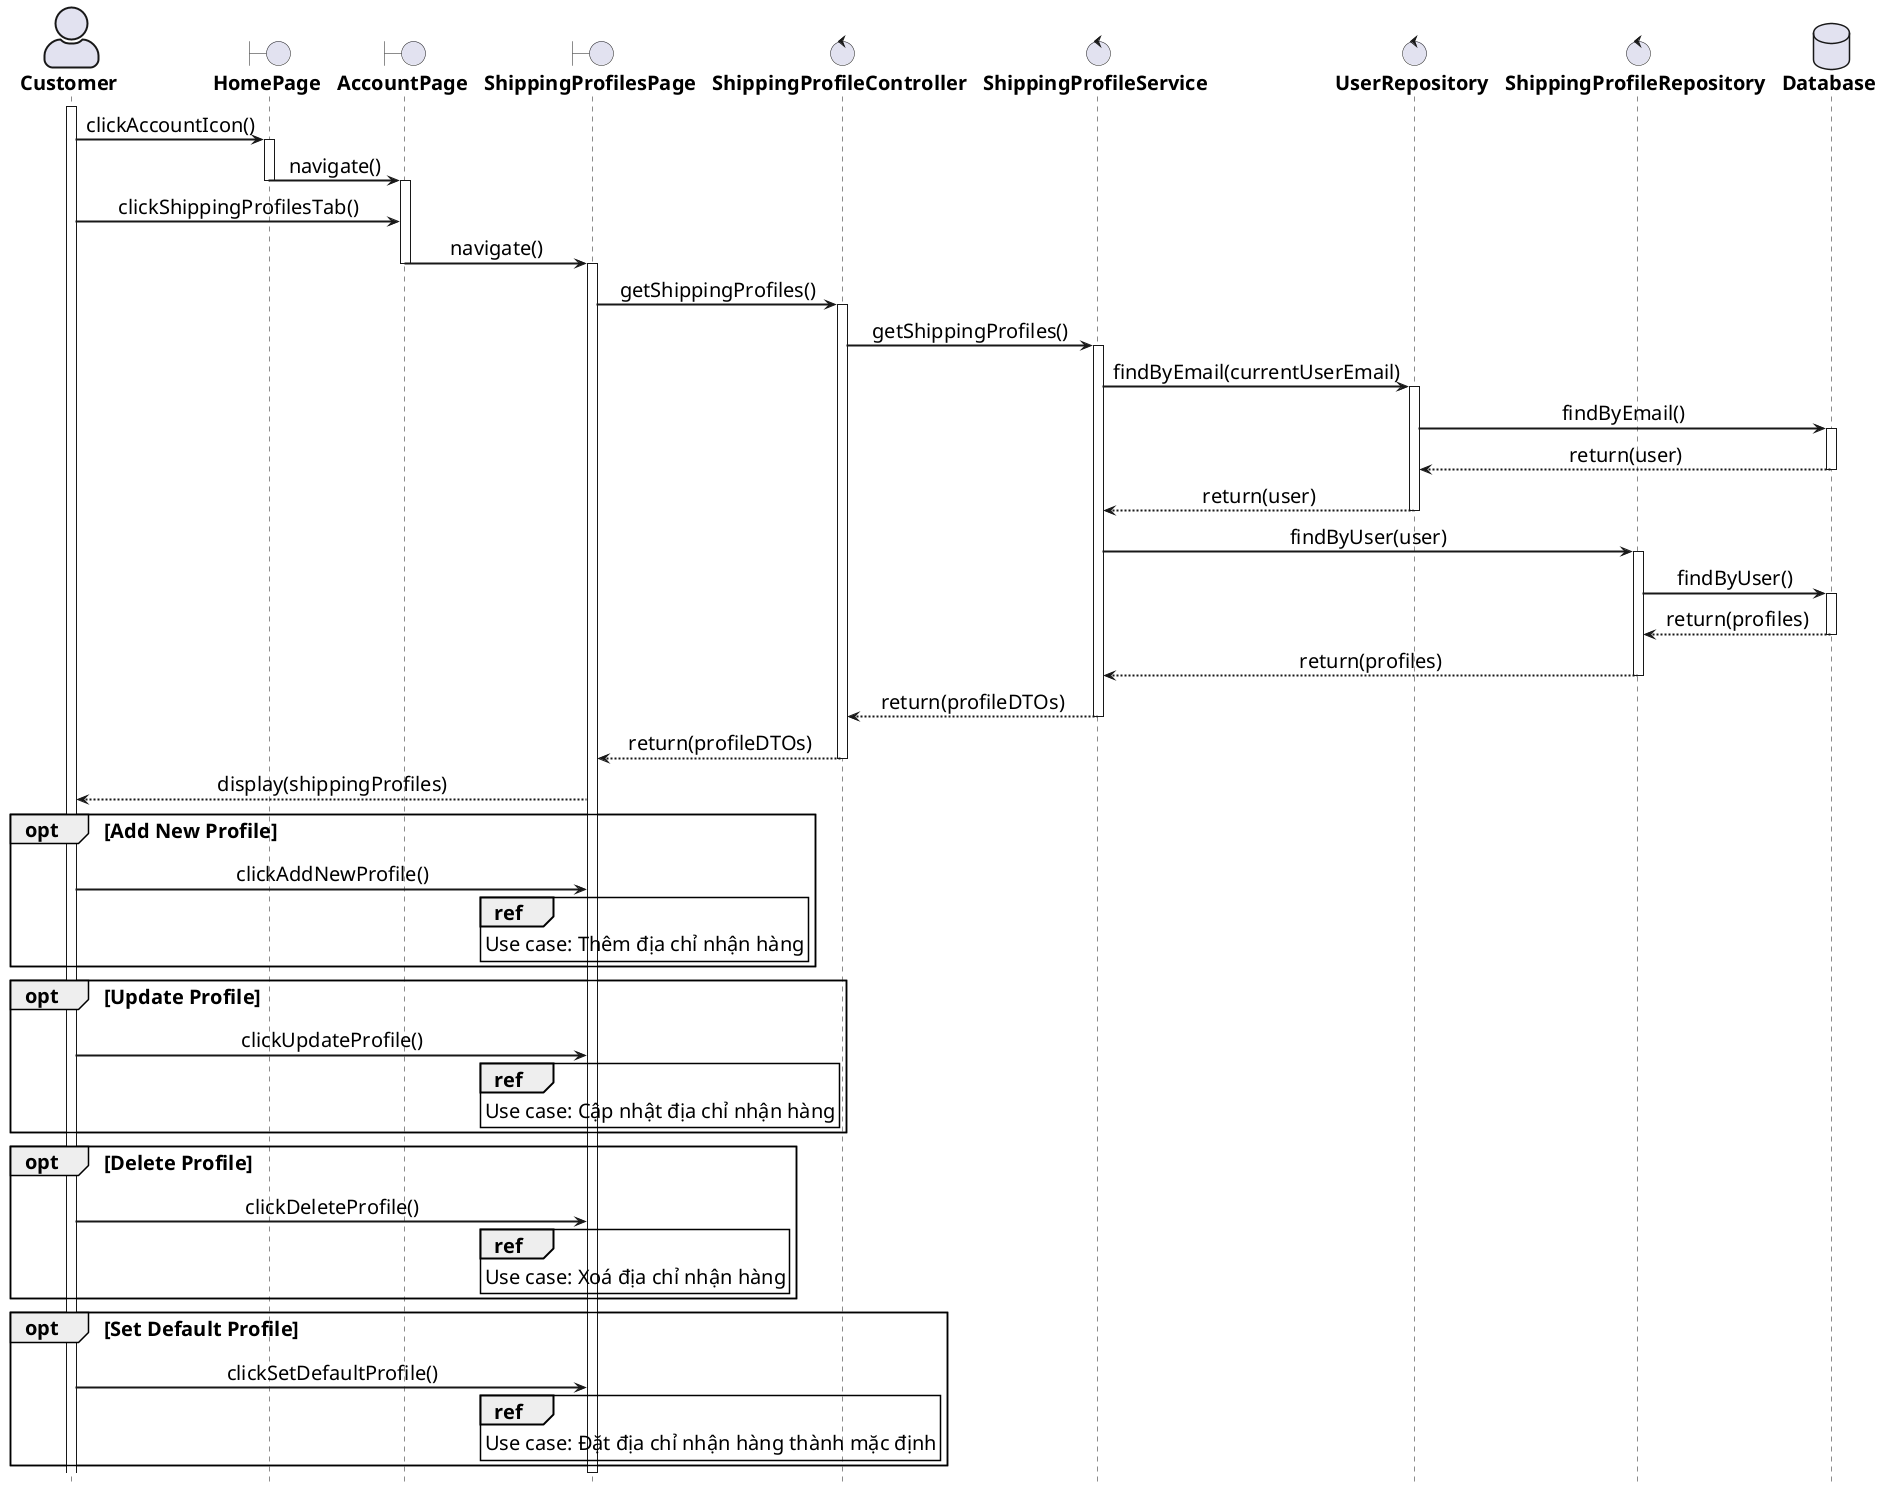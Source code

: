 @startuml

' General configuration
skinparam defaultFontSize 20
skinparam sequenceMessageAlign center

' Actor style configuration
skinparam actorStyle awesome

' Arrow and border thickness configuration
skinparam {
    ArrowThickness 2
    ParticipantBorderThickness 2
    ActorBorderThickness 2
    LifeLineBorderThickness 2
    ActivationBorderThickness 2
}

' Life line color configuration
skinparam LifeLineBorderColor black

' Font style configuration for components
skinparam {
    actorFontStyle bold
    boundaryFontStyle bold
    controlFontStyle bold
    entityFontStyle bold
    databaseFontStyle bold
}

' Define components
actor "Customer" as actor
boundary "HomePage" as homePage
boundary "AccountPage" as accountPage
boundary "ShippingProfilesPage" as profilePage
control "ShippingProfileController" as controller
control "ShippingProfileService" as service
control "UserRepository" as userRepo
control "ShippingProfileRepository" as profileRepo
database "Database" as db

' Start processing flow
activate actor

actor -> homePage: clickAccountIcon()
activate homePage

homePage -> accountPage: navigate()
deactivate homePage
activate accountPage

actor -> accountPage: clickShippingProfilesTab()
accountPage -> profilePage: navigate()
deactivate accountPage
activate profilePage

profilePage -> controller: getShippingProfiles()
activate controller

controller -> service: getShippingProfiles()
activate service

service -> userRepo: findByEmail(currentUserEmail)
activate userRepo
userRepo -> db: findByEmail()
activate db
db --> userRepo: return(user)
deactivate db
userRepo --> service: return(user)
deactivate userRepo

service -> profileRepo: findByUser(user)
activate profileRepo
profileRepo -> db: findByUser()
activate db
db --> profileRepo: return(profiles)
deactivate db
profileRepo --> service: return(profiles)
deactivate profileRepo

service --> controller: return(profileDTOs)
deactivate service

controller --> profilePage: return(profileDTOs)
deactivate controller

profilePage --> actor: display(shippingProfiles)

opt Add New Profile
    actor -> profilePage: clickAddNewProfile()
    ref over profilePage
        Use case: Thêm địa chỉ nhận hàng
    end ref
end

opt Update Profile
    actor -> profilePage: clickUpdateProfile()
    ref over profilePage
        Use case: Cập nhật địa chỉ nhận hàng
    end ref
end

opt Delete Profile
    actor -> profilePage: clickDeleteProfile()
    ref over profilePage
        Use case: Xoá địa chỉ nhận hàng
    end ref
end

opt Set Default Profile
    actor -> profilePage: clickSetDefaultProfile()
    ref over profilePage
        Use case: Đặt địa chỉ nhận hàng thành mặc định
    end ref
end

deactivate profilePage

hide footbox
@enduml